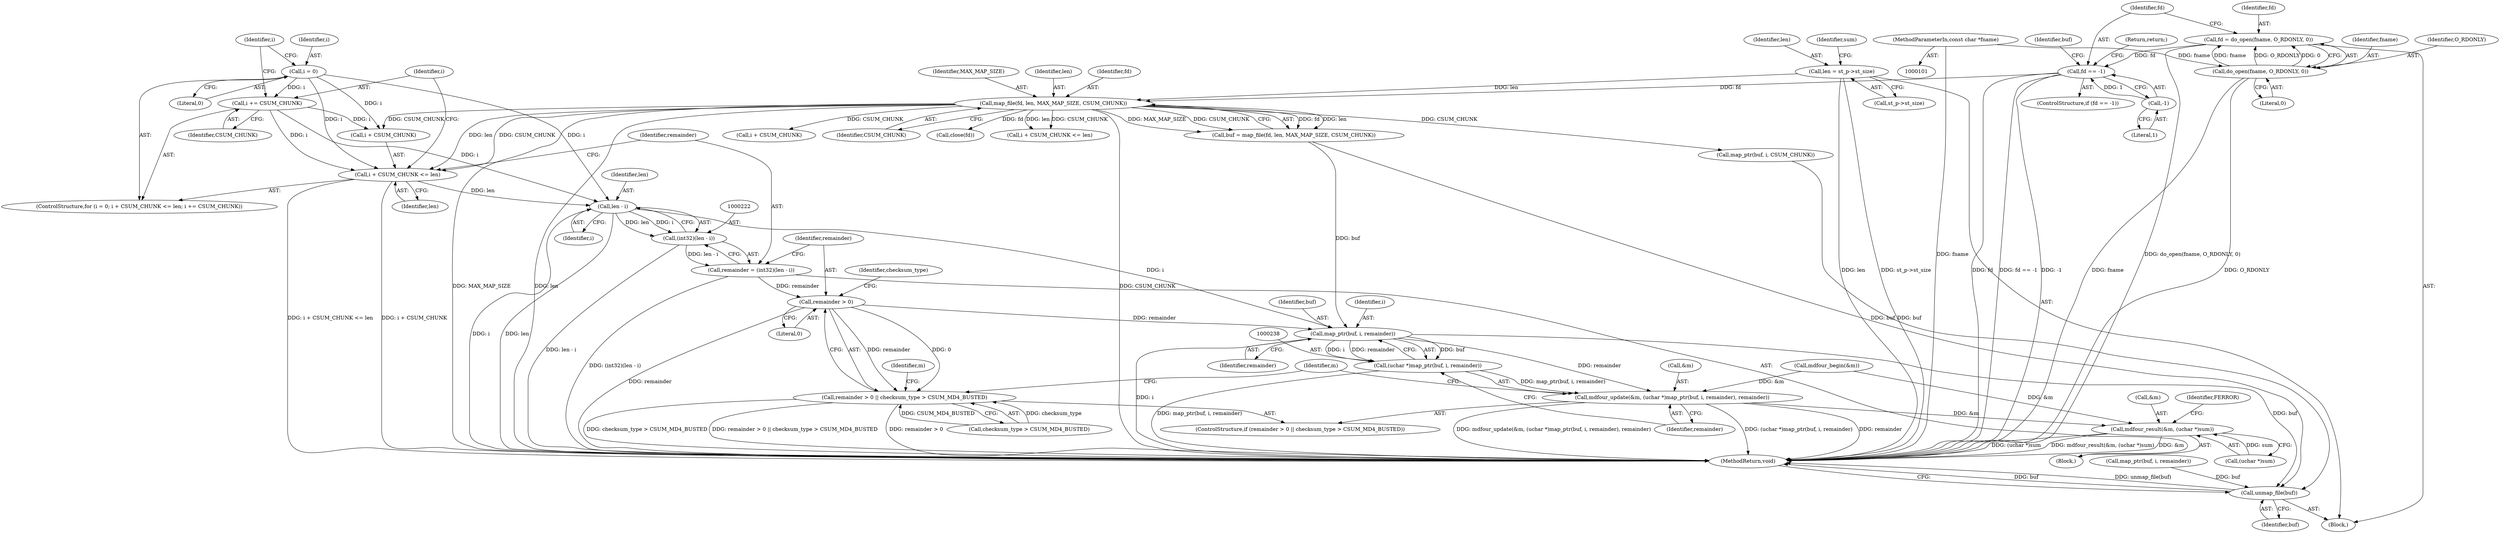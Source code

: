 digraph "0_samba_7b8a4ecd6ff9cdf4e5d3850ebf822f1e989255b3_0@API" {
"1000228" [label="(Call,remainder > 0)"];
"1000219" [label="(Call,remainder = (int32)(len - i))"];
"1000221" [label="(Call,(int32)(len - i))"];
"1000223" [label="(Call,len - i)"];
"1000210" [label="(Call,i + CSUM_CHUNK <= len)"];
"1000215" [label="(Call,i += CSUM_CHUNK)"];
"1000207" [label="(Call,i = 0)"];
"1000135" [label="(Call,map_file(fd, len, MAX_MAP_SIZE, CSUM_CHUNK))"];
"1000128" [label="(Call,fd == -1)"];
"1000121" [label="(Call,fd = do_open(fname, O_RDONLY, 0))"];
"1000123" [label="(Call,do_open(fname, O_RDONLY, 0))"];
"1000102" [label="(MethodParameterIn,const char *fname)"];
"1000130" [label="(Call,-1)"];
"1000109" [label="(Call,len = st_p->st_size)"];
"1000227" [label="(Call,remainder > 0 || checksum_type > CSUM_MD4_BUSTED)"];
"1000239" [label="(Call,map_ptr(buf, i, remainder))"];
"1000237" [label="(Call,(uchar *)map_ptr(buf, i, remainder))"];
"1000234" [label="(Call,mdfour_update(&m, (uchar *)map_ptr(buf, i, remainder), remainder))"];
"1000244" [label="(Call,mdfour_result(&m, (uchar *)sum))"];
"1000258" [label="(Call,unmap_file(buf))"];
"1000137" [label="(Identifier,len)"];
"1000109" [label="(Call,len = st_p->st_size)"];
"1000124" [label="(Identifier,fname)"];
"1000227" [label="(Call,remainder > 0 || checksum_type > CSUM_MD4_BUSTED)"];
"1000234" [label="(Call,mdfour_update(&m, (uchar *)map_ptr(buf, i, remainder), remainder))"];
"1000214" [label="(Identifier,len)"];
"1000102" [label="(MethodParameterIn,const char *fname)"];
"1000121" [label="(Call,fd = do_open(fname, O_RDONLY, 0))"];
"1000151" [label="(Call,i + CSUM_CHUNK <= len)"];
"1000211" [label="(Call,i + CSUM_CHUNK)"];
"1000126" [label="(Literal,0)"];
"1000258" [label="(Call,unmap_file(buf))"];
"1000219" [label="(Call,remainder = (int32)(len - i))"];
"1000129" [label="(Identifier,fd)"];
"1000208" [label="(Identifier,i)"];
"1000165" [label="(Call,map_ptr(buf, i, CSUM_CHUNK))"];
"1000122" [label="(Identifier,fd)"];
"1000224" [label="(Identifier,len)"];
"1000229" [label="(Identifier,remainder)"];
"1000152" [label="(Call,i + CSUM_CHUNK)"];
"1000127" [label="(ControlStructure,if (fd == -1))"];
"1000232" [label="(Identifier,checksum_type)"];
"1000118" [label="(Identifier,sum)"];
"1000241" [label="(Identifier,i)"];
"1000231" [label="(Call,checksum_type > CSUM_MD4_BUSTED)"];
"1000243" [label="(Identifier,remainder)"];
"1000210" [label="(Call,i + CSUM_CHUNK <= len)"];
"1000212" [label="(Identifier,i)"];
"1000223" [label="(Call,len - i)"];
"1000139" [label="(Identifier,CSUM_CHUNK)"];
"1000105" [label="(Block,)"];
"1000216" [label="(Identifier,i)"];
"1000125" [label="(Identifier,O_RDONLY)"];
"1000228" [label="(Call,remainder > 0)"];
"1000242" [label="(Identifier,remainder)"];
"1000186" [label="(Call,map_ptr(buf, i, remainder))"];
"1000245" [label="(Call,&m)"];
"1000136" [label="(Identifier,fd)"];
"1000260" [label="(MethodReturn,void)"];
"1000131" [label="(Literal,1)"];
"1000110" [label="(Identifier,len)"];
"1000132" [label="(Return,return;)"];
"1000221" [label="(Call,(int32)(len - i))"];
"1000247" [label="(Call,(uchar *)sum)"];
"1000128" [label="(Call,fd == -1)"];
"1000133" [label="(Call,buf = map_file(fd, len, MAX_MAP_SIZE, CSUM_CHUNK))"];
"1000123" [label="(Call,do_open(fname, O_RDONLY, 0))"];
"1000220" [label="(Identifier,remainder)"];
"1000138" [label="(Identifier,MAX_MAP_SIZE)"];
"1000256" [label="(Call,close(fd))"];
"1000111" [label="(Call,st_p->st_size)"];
"1000134" [label="(Identifier,buf)"];
"1000209" [label="(Literal,0)"];
"1000225" [label="(Identifier,i)"];
"1000226" [label="(ControlStructure,if (remainder > 0 || checksum_type > CSUM_MD4_BUSTED))"];
"1000246" [label="(Identifier,m)"];
"1000237" [label="(Call,(uchar *)map_ptr(buf, i, remainder))"];
"1000230" [label="(Literal,0)"];
"1000206" [label="(ControlStructure,for (i = 0; i + CSUM_CHUNK <= len; i += CSUM_CHUNK))"];
"1000240" [label="(Identifier,buf)"];
"1000259" [label="(Identifier,buf)"];
"1000215" [label="(Call,i += CSUM_CHUNK)"];
"1000142" [label="(Block,)"];
"1000236" [label="(Identifier,m)"];
"1000135" [label="(Call,map_file(fd, len, MAX_MAP_SIZE, CSUM_CHUNK))"];
"1000239" [label="(Call,map_ptr(buf, i, remainder))"];
"1000235" [label="(Call,&m)"];
"1000203" [label="(Call,mdfour_begin(&m))"];
"1000244" [label="(Call,mdfour_result(&m, (uchar *)sum))"];
"1000251" [label="(Identifier,FERROR)"];
"1000207" [label="(Call,i = 0)"];
"1000217" [label="(Identifier,CSUM_CHUNK)"];
"1000130" [label="(Call,-1)"];
"1000228" -> "1000227"  [label="AST: "];
"1000228" -> "1000230"  [label="CFG: "];
"1000229" -> "1000228"  [label="AST: "];
"1000230" -> "1000228"  [label="AST: "];
"1000232" -> "1000228"  [label="CFG: "];
"1000227" -> "1000228"  [label="CFG: "];
"1000228" -> "1000260"  [label="DDG: remainder"];
"1000228" -> "1000227"  [label="DDG: remainder"];
"1000228" -> "1000227"  [label="DDG: 0"];
"1000219" -> "1000228"  [label="DDG: remainder"];
"1000228" -> "1000239"  [label="DDG: remainder"];
"1000219" -> "1000142"  [label="AST: "];
"1000219" -> "1000221"  [label="CFG: "];
"1000220" -> "1000219"  [label="AST: "];
"1000221" -> "1000219"  [label="AST: "];
"1000229" -> "1000219"  [label="CFG: "];
"1000219" -> "1000260"  [label="DDG: (int32)(len - i)"];
"1000221" -> "1000219"  [label="DDG: len - i"];
"1000221" -> "1000223"  [label="CFG: "];
"1000222" -> "1000221"  [label="AST: "];
"1000223" -> "1000221"  [label="AST: "];
"1000221" -> "1000260"  [label="DDG: len - i"];
"1000223" -> "1000221"  [label="DDG: len"];
"1000223" -> "1000221"  [label="DDG: i"];
"1000223" -> "1000225"  [label="CFG: "];
"1000224" -> "1000223"  [label="AST: "];
"1000225" -> "1000223"  [label="AST: "];
"1000223" -> "1000260"  [label="DDG: i"];
"1000223" -> "1000260"  [label="DDG: len"];
"1000210" -> "1000223"  [label="DDG: len"];
"1000215" -> "1000223"  [label="DDG: i"];
"1000207" -> "1000223"  [label="DDG: i"];
"1000223" -> "1000239"  [label="DDG: i"];
"1000210" -> "1000206"  [label="AST: "];
"1000210" -> "1000214"  [label="CFG: "];
"1000211" -> "1000210"  [label="AST: "];
"1000214" -> "1000210"  [label="AST: "];
"1000216" -> "1000210"  [label="CFG: "];
"1000220" -> "1000210"  [label="CFG: "];
"1000210" -> "1000260"  [label="DDG: i + CSUM_CHUNK <= len"];
"1000210" -> "1000260"  [label="DDG: i + CSUM_CHUNK"];
"1000215" -> "1000210"  [label="DDG: i"];
"1000207" -> "1000210"  [label="DDG: i"];
"1000135" -> "1000210"  [label="DDG: CSUM_CHUNK"];
"1000135" -> "1000210"  [label="DDG: len"];
"1000215" -> "1000206"  [label="AST: "];
"1000215" -> "1000217"  [label="CFG: "];
"1000216" -> "1000215"  [label="AST: "];
"1000217" -> "1000215"  [label="AST: "];
"1000212" -> "1000215"  [label="CFG: "];
"1000215" -> "1000211"  [label="DDG: i"];
"1000207" -> "1000215"  [label="DDG: i"];
"1000207" -> "1000206"  [label="AST: "];
"1000207" -> "1000209"  [label="CFG: "];
"1000208" -> "1000207"  [label="AST: "];
"1000209" -> "1000207"  [label="AST: "];
"1000212" -> "1000207"  [label="CFG: "];
"1000207" -> "1000211"  [label="DDG: i"];
"1000135" -> "1000133"  [label="AST: "];
"1000135" -> "1000139"  [label="CFG: "];
"1000136" -> "1000135"  [label="AST: "];
"1000137" -> "1000135"  [label="AST: "];
"1000138" -> "1000135"  [label="AST: "];
"1000139" -> "1000135"  [label="AST: "];
"1000133" -> "1000135"  [label="CFG: "];
"1000135" -> "1000260"  [label="DDG: CSUM_CHUNK"];
"1000135" -> "1000260"  [label="DDG: MAX_MAP_SIZE"];
"1000135" -> "1000260"  [label="DDG: len"];
"1000135" -> "1000133"  [label="DDG: fd"];
"1000135" -> "1000133"  [label="DDG: len"];
"1000135" -> "1000133"  [label="DDG: MAX_MAP_SIZE"];
"1000135" -> "1000133"  [label="DDG: CSUM_CHUNK"];
"1000128" -> "1000135"  [label="DDG: fd"];
"1000109" -> "1000135"  [label="DDG: len"];
"1000135" -> "1000151"  [label="DDG: CSUM_CHUNK"];
"1000135" -> "1000151"  [label="DDG: len"];
"1000135" -> "1000152"  [label="DDG: CSUM_CHUNK"];
"1000135" -> "1000165"  [label="DDG: CSUM_CHUNK"];
"1000135" -> "1000211"  [label="DDG: CSUM_CHUNK"];
"1000135" -> "1000256"  [label="DDG: fd"];
"1000128" -> "1000127"  [label="AST: "];
"1000128" -> "1000130"  [label="CFG: "];
"1000129" -> "1000128"  [label="AST: "];
"1000130" -> "1000128"  [label="AST: "];
"1000132" -> "1000128"  [label="CFG: "];
"1000134" -> "1000128"  [label="CFG: "];
"1000128" -> "1000260"  [label="DDG: -1"];
"1000128" -> "1000260"  [label="DDG: fd"];
"1000128" -> "1000260"  [label="DDG: fd == -1"];
"1000121" -> "1000128"  [label="DDG: fd"];
"1000130" -> "1000128"  [label="DDG: 1"];
"1000121" -> "1000105"  [label="AST: "];
"1000121" -> "1000123"  [label="CFG: "];
"1000122" -> "1000121"  [label="AST: "];
"1000123" -> "1000121"  [label="AST: "];
"1000129" -> "1000121"  [label="CFG: "];
"1000121" -> "1000260"  [label="DDG: do_open(fname, O_RDONLY, 0)"];
"1000123" -> "1000121"  [label="DDG: fname"];
"1000123" -> "1000121"  [label="DDG: O_RDONLY"];
"1000123" -> "1000121"  [label="DDG: 0"];
"1000123" -> "1000126"  [label="CFG: "];
"1000124" -> "1000123"  [label="AST: "];
"1000125" -> "1000123"  [label="AST: "];
"1000126" -> "1000123"  [label="AST: "];
"1000123" -> "1000260"  [label="DDG: O_RDONLY"];
"1000123" -> "1000260"  [label="DDG: fname"];
"1000102" -> "1000123"  [label="DDG: fname"];
"1000102" -> "1000101"  [label="AST: "];
"1000102" -> "1000260"  [label="DDG: fname"];
"1000130" -> "1000131"  [label="CFG: "];
"1000131" -> "1000130"  [label="AST: "];
"1000109" -> "1000105"  [label="AST: "];
"1000109" -> "1000111"  [label="CFG: "];
"1000110" -> "1000109"  [label="AST: "];
"1000111" -> "1000109"  [label="AST: "];
"1000118" -> "1000109"  [label="CFG: "];
"1000109" -> "1000260"  [label="DDG: len"];
"1000109" -> "1000260"  [label="DDG: st_p->st_size"];
"1000227" -> "1000226"  [label="AST: "];
"1000227" -> "1000231"  [label="CFG: "];
"1000231" -> "1000227"  [label="AST: "];
"1000236" -> "1000227"  [label="CFG: "];
"1000246" -> "1000227"  [label="CFG: "];
"1000227" -> "1000260"  [label="DDG: remainder > 0 || checksum_type > CSUM_MD4_BUSTED"];
"1000227" -> "1000260"  [label="DDG: remainder > 0"];
"1000227" -> "1000260"  [label="DDG: checksum_type > CSUM_MD4_BUSTED"];
"1000231" -> "1000227"  [label="DDG: checksum_type"];
"1000231" -> "1000227"  [label="DDG: CSUM_MD4_BUSTED"];
"1000239" -> "1000237"  [label="AST: "];
"1000239" -> "1000242"  [label="CFG: "];
"1000240" -> "1000239"  [label="AST: "];
"1000241" -> "1000239"  [label="AST: "];
"1000242" -> "1000239"  [label="AST: "];
"1000237" -> "1000239"  [label="CFG: "];
"1000239" -> "1000260"  [label="DDG: i"];
"1000239" -> "1000237"  [label="DDG: buf"];
"1000239" -> "1000237"  [label="DDG: i"];
"1000239" -> "1000237"  [label="DDG: remainder"];
"1000133" -> "1000239"  [label="DDG: buf"];
"1000239" -> "1000234"  [label="DDG: remainder"];
"1000239" -> "1000258"  [label="DDG: buf"];
"1000237" -> "1000234"  [label="AST: "];
"1000238" -> "1000237"  [label="AST: "];
"1000243" -> "1000237"  [label="CFG: "];
"1000237" -> "1000260"  [label="DDG: map_ptr(buf, i, remainder)"];
"1000237" -> "1000234"  [label="DDG: map_ptr(buf, i, remainder)"];
"1000234" -> "1000226"  [label="AST: "];
"1000234" -> "1000243"  [label="CFG: "];
"1000235" -> "1000234"  [label="AST: "];
"1000243" -> "1000234"  [label="AST: "];
"1000246" -> "1000234"  [label="CFG: "];
"1000234" -> "1000260"  [label="DDG: mdfour_update(&m, (uchar *)map_ptr(buf, i, remainder), remainder)"];
"1000234" -> "1000260"  [label="DDG: (uchar *)map_ptr(buf, i, remainder)"];
"1000234" -> "1000260"  [label="DDG: remainder"];
"1000203" -> "1000234"  [label="DDG: &m"];
"1000234" -> "1000244"  [label="DDG: &m"];
"1000244" -> "1000142"  [label="AST: "];
"1000244" -> "1000247"  [label="CFG: "];
"1000245" -> "1000244"  [label="AST: "];
"1000247" -> "1000244"  [label="AST: "];
"1000251" -> "1000244"  [label="CFG: "];
"1000244" -> "1000260"  [label="DDG: mdfour_result(&m, (uchar *)sum)"];
"1000244" -> "1000260"  [label="DDG: &m"];
"1000244" -> "1000260"  [label="DDG: (uchar *)sum"];
"1000203" -> "1000244"  [label="DDG: &m"];
"1000247" -> "1000244"  [label="DDG: sum"];
"1000258" -> "1000105"  [label="AST: "];
"1000258" -> "1000259"  [label="CFG: "];
"1000259" -> "1000258"  [label="AST: "];
"1000260" -> "1000258"  [label="CFG: "];
"1000258" -> "1000260"  [label="DDG: buf"];
"1000258" -> "1000260"  [label="DDG: unmap_file(buf)"];
"1000186" -> "1000258"  [label="DDG: buf"];
"1000165" -> "1000258"  [label="DDG: buf"];
"1000133" -> "1000258"  [label="DDG: buf"];
}
